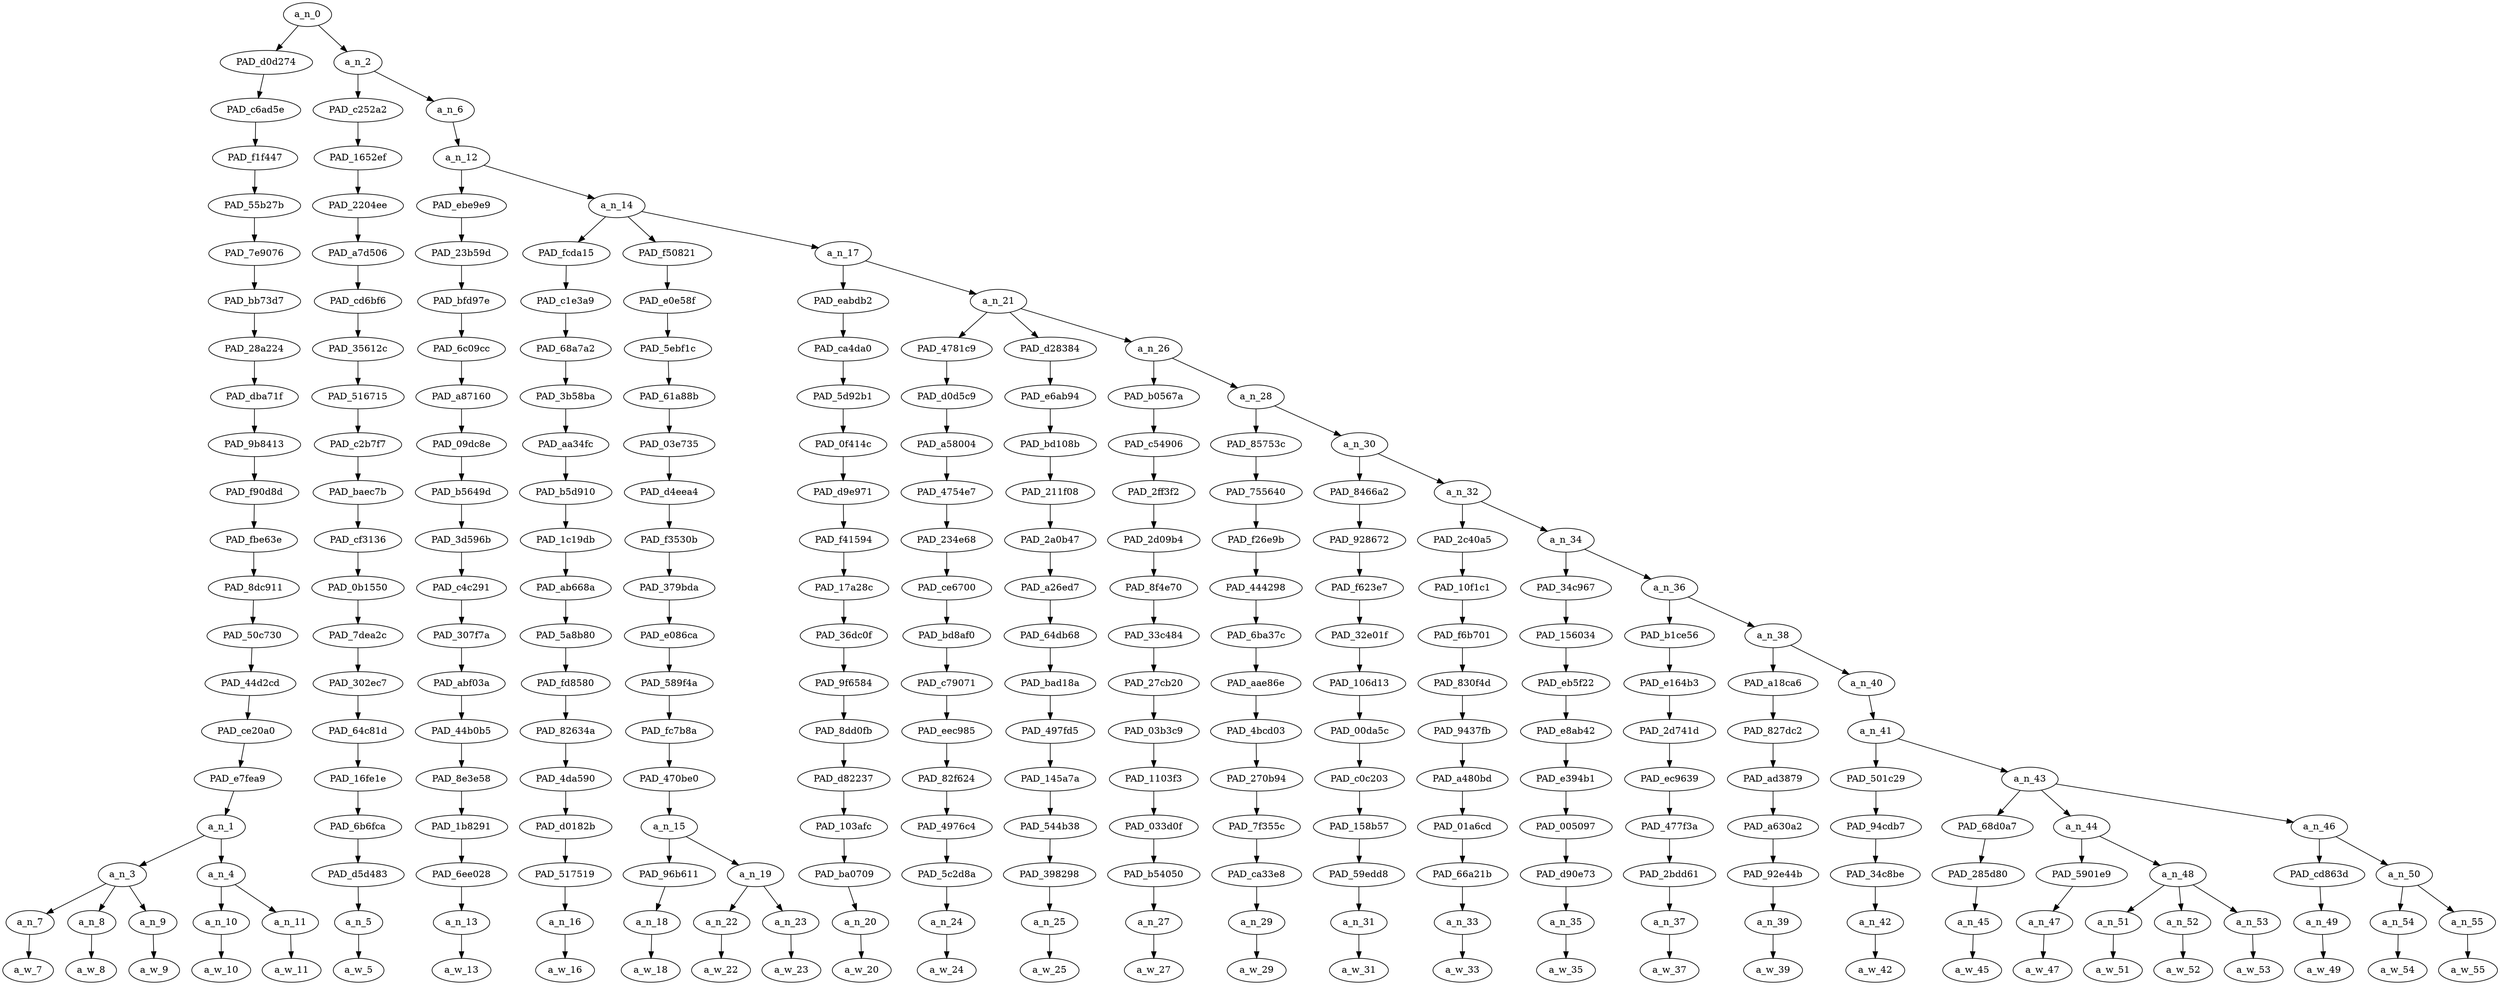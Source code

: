 strict digraph "" {
	a_n_0	[div_dir=1,
		index=0,
		level=20,
		pos="4.371597855179398,20!",
		text_span="[0, 1, 2, 3, 4, 5, 6, 7, 8, 9, 10, 11, 12, 13, 14, 15, 16, 17, 18, 19, 20, 21, 22, 23, 24, 25, 26, 27, 28, 29]",
		value=1.00000001];
	PAD_d0d274	[div_dir=1,
		index=0,
		level=19,
		pos="2.25,19!",
		text_span="[0, 1, 2, 3, 4]",
		value=0.28598703];
	a_n_0 -> PAD_d0d274;
	a_n_2	[div_dir=1,
		index=1,
		level=19,
		pos="6.493195710358796,19!",
		text_span="[5, 6, 7, 8, 9, 10, 11, 12, 13, 14, 15, 16, 17, 18, 19, 20, 21, 22, 23, 24, 25, 26, 27, 28, 29]",
		value=0.71369715];
	a_n_0 -> a_n_2;
	PAD_c6ad5e	[div_dir=1,
		index=0,
		level=18,
		pos="2.25,18!",
		text_span="[0, 1, 2, 3, 4]",
		value=0.28598703];
	PAD_d0d274 -> PAD_c6ad5e;
	PAD_f1f447	[div_dir=1,
		index=0,
		level=17,
		pos="2.25,17!",
		text_span="[0, 1, 2, 3, 4]",
		value=0.28598703];
	PAD_c6ad5e -> PAD_f1f447;
	PAD_55b27b	[div_dir=1,
		index=0,
		level=16,
		pos="2.25,16!",
		text_span="[0, 1, 2, 3, 4]",
		value=0.28598703];
	PAD_f1f447 -> PAD_55b27b;
	PAD_7e9076	[div_dir=1,
		index=0,
		level=15,
		pos="2.25,15!",
		text_span="[0, 1, 2, 3, 4]",
		value=0.28598703];
	PAD_55b27b -> PAD_7e9076;
	PAD_bb73d7	[div_dir=1,
		index=0,
		level=14,
		pos="2.25,14!",
		text_span="[0, 1, 2, 3, 4]",
		value=0.28598703];
	PAD_7e9076 -> PAD_bb73d7;
	PAD_28a224	[div_dir=1,
		index=0,
		level=13,
		pos="2.25,13!",
		text_span="[0, 1, 2, 3, 4]",
		value=0.28598703];
	PAD_bb73d7 -> PAD_28a224;
	PAD_dba71f	[div_dir=1,
		index=0,
		level=12,
		pos="2.25,12!",
		text_span="[0, 1, 2, 3, 4]",
		value=0.28598703];
	PAD_28a224 -> PAD_dba71f;
	PAD_9b8413	[div_dir=1,
		index=0,
		level=11,
		pos="2.25,11!",
		text_span="[0, 1, 2, 3, 4]",
		value=0.28598703];
	PAD_dba71f -> PAD_9b8413;
	PAD_f90d8d	[div_dir=1,
		index=0,
		level=10,
		pos="2.25,10!",
		text_span="[0, 1, 2, 3, 4]",
		value=0.28598703];
	PAD_9b8413 -> PAD_f90d8d;
	PAD_fbe63e	[div_dir=1,
		index=0,
		level=9,
		pos="2.25,9!",
		text_span="[0, 1, 2, 3, 4]",
		value=0.28598703];
	PAD_f90d8d -> PAD_fbe63e;
	PAD_8dc911	[div_dir=1,
		index=0,
		level=8,
		pos="2.25,8!",
		text_span="[0, 1, 2, 3, 4]",
		value=0.28598703];
	PAD_fbe63e -> PAD_8dc911;
	PAD_50c730	[div_dir=1,
		index=0,
		level=7,
		pos="2.25,7!",
		text_span="[0, 1, 2, 3, 4]",
		value=0.28598703];
	PAD_8dc911 -> PAD_50c730;
	PAD_44d2cd	[div_dir=1,
		index=0,
		level=6,
		pos="2.25,6!",
		text_span="[0, 1, 2, 3, 4]",
		value=0.28598703];
	PAD_50c730 -> PAD_44d2cd;
	PAD_ce20a0	[div_dir=1,
		index=0,
		level=5,
		pos="2.25,5!",
		text_span="[0, 1, 2, 3, 4]",
		value=0.28598703];
	PAD_44d2cd -> PAD_ce20a0;
	PAD_e7fea9	[div_dir=1,
		index=0,
		level=4,
		pos="2.25,4!",
		text_span="[0, 1, 2, 3, 4]",
		value=0.28598703];
	PAD_ce20a0 -> PAD_e7fea9;
	a_n_1	[div_dir=1,
		index=0,
		level=3,
		pos="2.25,3!",
		text_span="[0, 1, 2, 3, 4]",
		value=0.28598703];
	PAD_e7fea9 -> a_n_1;
	a_n_3	[div_dir=1,
		index=0,
		level=2,
		pos="1.0,2!",
		text_span="[0, 1, 2]",
		value=0.21732790];
	a_n_1 -> a_n_3;
	a_n_4	[div_dir=1,
		index=1,
		level=2,
		pos="3.5,2!",
		text_span="[3, 4]",
		value=0.06841464];
	a_n_1 -> a_n_4;
	a_n_7	[div_dir=1,
		index=0,
		level=1,
		pos="0.0,1!",
		text_span="[0]",
		value=0.05763198];
	a_n_3 -> a_n_7;
	a_n_8	[div_dir=1,
		index=1,
		level=1,
		pos="1.0,1!",
		text_span="[1]",
		value=0.07856427];
	a_n_3 -> a_n_8;
	a_n_9	[div_dir=1,
		index=2,
		level=1,
		pos="2.0,1!",
		text_span="[2]",
		value=0.08058803];
	a_n_3 -> a_n_9;
	a_w_7	[div_dir=0,
		index=0,
		level=0,
		pos="0,0!",
		text_span="[0]",
		value="<user>"];
	a_n_7 -> a_w_7;
	a_w_8	[div_dir=0,
		index=1,
		level=0,
		pos="1,0!",
		text_span="[1]",
		value="<user>1"];
	a_n_8 -> a_w_8;
	a_w_9	[div_dir=0,
		index=2,
		level=0,
		pos="2,0!",
		text_span="[2]",
		value="<user>2"];
	a_n_9 -> a_w_9;
	a_n_10	[div_dir=-1,
		index=3,
		level=1,
		pos="3.0,1!",
		text_span="[3]",
		value=0.03746697];
	a_n_4 -> a_n_10;
	a_n_11	[div_dir=1,
		index=4,
		level=1,
		pos="4.0,1!",
		text_span="[4]",
		value=0.03090818];
	a_n_4 -> a_n_11;
	a_w_10	[div_dir=0,
		index=3,
		level=0,
		pos="3,0!",
		text_span="[3]",
		value=no];
	a_n_10 -> a_w_10;
	a_w_11	[div_dir=0,
		index=4,
		level=0,
		pos="4,0!",
		text_span="[4]",
		value=one];
	a_n_11 -> a_w_11;
	PAD_c252a2	[div_dir=-1,
		index=1,
		level=18,
		pos="5.0,18!",
		text_span="[5]",
		value=0.03187290];
	a_n_2 -> PAD_c252a2;
	a_n_6	[div_dir=1,
		index=2,
		level=18,
		pos="7.986391420717593,18!",
		text_span="[6, 7, 8, 9, 10, 11, 12, 13, 14, 15, 16, 17, 18, 19, 20, 21, 22, 23, 24, 25, 26, 27, 28, 29]",
		value=0.68156994];
	a_n_2 -> a_n_6;
	PAD_1652ef	[div_dir=-1,
		index=1,
		level=17,
		pos="5.0,17!",
		text_span="[5]",
		value=0.03187290];
	PAD_c252a2 -> PAD_1652ef;
	PAD_2204ee	[div_dir=-1,
		index=1,
		level=16,
		pos="5.0,16!",
		text_span="[5]",
		value=0.03187290];
	PAD_1652ef -> PAD_2204ee;
	PAD_a7d506	[div_dir=-1,
		index=1,
		level=15,
		pos="5.0,15!",
		text_span="[5]",
		value=0.03187290];
	PAD_2204ee -> PAD_a7d506;
	PAD_cd6bf6	[div_dir=-1,
		index=1,
		level=14,
		pos="5.0,14!",
		text_span="[5]",
		value=0.03187290];
	PAD_a7d506 -> PAD_cd6bf6;
	PAD_35612c	[div_dir=-1,
		index=1,
		level=13,
		pos="5.0,13!",
		text_span="[5]",
		value=0.03187290];
	PAD_cd6bf6 -> PAD_35612c;
	PAD_516715	[div_dir=-1,
		index=1,
		level=12,
		pos="5.0,12!",
		text_span="[5]",
		value=0.03187290];
	PAD_35612c -> PAD_516715;
	PAD_c2b7f7	[div_dir=-1,
		index=1,
		level=11,
		pos="5.0,11!",
		text_span="[5]",
		value=0.03187290];
	PAD_516715 -> PAD_c2b7f7;
	PAD_baec7b	[div_dir=-1,
		index=1,
		level=10,
		pos="5.0,10!",
		text_span="[5]",
		value=0.03187290];
	PAD_c2b7f7 -> PAD_baec7b;
	PAD_cf3136	[div_dir=-1,
		index=1,
		level=9,
		pos="5.0,9!",
		text_span="[5]",
		value=0.03187290];
	PAD_baec7b -> PAD_cf3136;
	PAD_0b1550	[div_dir=-1,
		index=1,
		level=8,
		pos="5.0,8!",
		text_span="[5]",
		value=0.03187290];
	PAD_cf3136 -> PAD_0b1550;
	PAD_7dea2c	[div_dir=-1,
		index=1,
		level=7,
		pos="5.0,7!",
		text_span="[5]",
		value=0.03187290];
	PAD_0b1550 -> PAD_7dea2c;
	PAD_302ec7	[div_dir=-1,
		index=1,
		level=6,
		pos="5.0,6!",
		text_span="[5]",
		value=0.03187290];
	PAD_7dea2c -> PAD_302ec7;
	PAD_64c81d	[div_dir=-1,
		index=1,
		level=5,
		pos="5.0,5!",
		text_span="[5]",
		value=0.03187290];
	PAD_302ec7 -> PAD_64c81d;
	PAD_16fe1e	[div_dir=-1,
		index=1,
		level=4,
		pos="5.0,4!",
		text_span="[5]",
		value=0.03187290];
	PAD_64c81d -> PAD_16fe1e;
	PAD_6b6fca	[div_dir=-1,
		index=1,
		level=3,
		pos="5.0,3!",
		text_span="[5]",
		value=0.03187290];
	PAD_16fe1e -> PAD_6b6fca;
	PAD_d5d483	[div_dir=-1,
		index=2,
		level=2,
		pos="5.0,2!",
		text_span="[5]",
		value=0.03187290];
	PAD_6b6fca -> PAD_d5d483;
	a_n_5	[div_dir=-1,
		index=5,
		level=1,
		pos="5.0,1!",
		text_span="[5]",
		value=0.03187290];
	PAD_d5d483 -> a_n_5;
	a_w_5	[div_dir=0,
		index=5,
		level=0,
		pos="5,0!",
		text_span="[5]",
		value=wants];
	a_n_5 -> a_w_5;
	a_n_12	[div_dir=1,
		index=2,
		level=17,
		pos="7.986391420717593,17!",
		text_span="[6, 7, 8, 9, 10, 11, 12, 13, 14, 15, 16, 17, 18, 19, 20, 21, 22, 23, 24, 25, 26, 27, 28, 29]",
		value=0.68129082];
	a_n_6 -> a_n_12;
	PAD_ebe9e9	[div_dir=1,
		index=2,
		level=16,
		pos="6.0,16!",
		text_span="[6]",
		value=0.01851763];
	a_n_12 -> PAD_ebe9e9;
	a_n_14	[div_dir=1,
		index=3,
		level=16,
		pos="9.972782841435185,16!",
		text_span="[7, 8, 9, 10, 11, 12, 13, 14, 15, 16, 17, 18, 19, 20, 21, 22, 23, 24, 25, 26, 27, 28, 29]",
		value=0.66249408];
	a_n_12 -> a_n_14;
	PAD_23b59d	[div_dir=1,
		index=2,
		level=15,
		pos="6.0,15!",
		text_span="[6]",
		value=0.01851763];
	PAD_ebe9e9 -> PAD_23b59d;
	PAD_bfd97e	[div_dir=1,
		index=2,
		level=14,
		pos="6.0,14!",
		text_span="[6]",
		value=0.01851763];
	PAD_23b59d -> PAD_bfd97e;
	PAD_6c09cc	[div_dir=1,
		index=2,
		level=13,
		pos="6.0,13!",
		text_span="[6]",
		value=0.01851763];
	PAD_bfd97e -> PAD_6c09cc;
	PAD_a87160	[div_dir=1,
		index=2,
		level=12,
		pos="6.0,12!",
		text_span="[6]",
		value=0.01851763];
	PAD_6c09cc -> PAD_a87160;
	PAD_09dc8e	[div_dir=1,
		index=2,
		level=11,
		pos="6.0,11!",
		text_span="[6]",
		value=0.01851763];
	PAD_a87160 -> PAD_09dc8e;
	PAD_b5649d	[div_dir=1,
		index=2,
		level=10,
		pos="6.0,10!",
		text_span="[6]",
		value=0.01851763];
	PAD_09dc8e -> PAD_b5649d;
	PAD_3d596b	[div_dir=1,
		index=2,
		level=9,
		pos="6.0,9!",
		text_span="[6]",
		value=0.01851763];
	PAD_b5649d -> PAD_3d596b;
	PAD_c4c291	[div_dir=1,
		index=2,
		level=8,
		pos="6.0,8!",
		text_span="[6]",
		value=0.01851763];
	PAD_3d596b -> PAD_c4c291;
	PAD_307f7a	[div_dir=1,
		index=2,
		level=7,
		pos="6.0,7!",
		text_span="[6]",
		value=0.01851763];
	PAD_c4c291 -> PAD_307f7a;
	PAD_abf03a	[div_dir=1,
		index=2,
		level=6,
		pos="6.0,6!",
		text_span="[6]",
		value=0.01851763];
	PAD_307f7a -> PAD_abf03a;
	PAD_44b0b5	[div_dir=1,
		index=2,
		level=5,
		pos="6.0,5!",
		text_span="[6]",
		value=0.01851763];
	PAD_abf03a -> PAD_44b0b5;
	PAD_8e3e58	[div_dir=1,
		index=2,
		level=4,
		pos="6.0,4!",
		text_span="[6]",
		value=0.01851763];
	PAD_44b0b5 -> PAD_8e3e58;
	PAD_1b8291	[div_dir=1,
		index=2,
		level=3,
		pos="6.0,3!",
		text_span="[6]",
		value=0.01851763];
	PAD_8e3e58 -> PAD_1b8291;
	PAD_6ee028	[div_dir=1,
		index=3,
		level=2,
		pos="6.0,2!",
		text_span="[6]",
		value=0.01851763];
	PAD_1b8291 -> PAD_6ee028;
	a_n_13	[div_dir=1,
		index=6,
		level=1,
		pos="6.0,1!",
		text_span="[6]",
		value=0.01851763];
	PAD_6ee028 -> a_n_13;
	a_w_13	[div_dir=0,
		index=6,
		level=0,
		pos="6,0!",
		text_span="[6]",
		value=to];
	a_n_13 -> a_w_13;
	PAD_fcda15	[div_dir=1,
		index=4,
		level=15,
		pos="10.0,15!",
		text_span="[10]",
		value=0.02165930];
	a_n_14 -> PAD_fcda15;
	PAD_f50821	[div_dir=1,
		index=3,
		level=15,
		pos="7.75,15!",
		text_span="[7, 8, 9]",
		value=0.09153333];
	a_n_14 -> PAD_f50821;
	a_n_17	[div_dir=1,
		index=5,
		level=15,
		pos="12.168348524305554,15!",
		text_span="[11, 12, 13, 14, 15, 16, 17, 18, 19, 20, 21, 22, 23, 24, 25, 26, 27, 28, 29]",
		value=0.54901859];
	a_n_14 -> a_n_17;
	PAD_c1e3a9	[div_dir=1,
		index=4,
		level=14,
		pos="10.0,14!",
		text_span="[10]",
		value=0.02165930];
	PAD_fcda15 -> PAD_c1e3a9;
	PAD_68a7a2	[div_dir=1,
		index=4,
		level=13,
		pos="10.0,13!",
		text_span="[10]",
		value=0.02165930];
	PAD_c1e3a9 -> PAD_68a7a2;
	PAD_3b58ba	[div_dir=1,
		index=4,
		level=12,
		pos="10.0,12!",
		text_span="[10]",
		value=0.02165930];
	PAD_68a7a2 -> PAD_3b58ba;
	PAD_aa34fc	[div_dir=1,
		index=4,
		level=11,
		pos="10.0,11!",
		text_span="[10]",
		value=0.02165930];
	PAD_3b58ba -> PAD_aa34fc;
	PAD_b5d910	[div_dir=1,
		index=4,
		level=10,
		pos="10.0,10!",
		text_span="[10]",
		value=0.02165930];
	PAD_aa34fc -> PAD_b5d910;
	PAD_1c19db	[div_dir=1,
		index=4,
		level=9,
		pos="10.0,9!",
		text_span="[10]",
		value=0.02165930];
	PAD_b5d910 -> PAD_1c19db;
	PAD_ab668a	[div_dir=1,
		index=4,
		level=8,
		pos="10.0,8!",
		text_span="[10]",
		value=0.02165930];
	PAD_1c19db -> PAD_ab668a;
	PAD_5a8b80	[div_dir=1,
		index=4,
		level=7,
		pos="10.0,7!",
		text_span="[10]",
		value=0.02165930];
	PAD_ab668a -> PAD_5a8b80;
	PAD_fd8580	[div_dir=1,
		index=4,
		level=6,
		pos="10.0,6!",
		text_span="[10]",
		value=0.02165930];
	PAD_5a8b80 -> PAD_fd8580;
	PAD_82634a	[div_dir=1,
		index=4,
		level=5,
		pos="10.0,5!",
		text_span="[10]",
		value=0.02165930];
	PAD_fd8580 -> PAD_82634a;
	PAD_4da590	[div_dir=1,
		index=4,
		level=4,
		pos="10.0,4!",
		text_span="[10]",
		value=0.02165930];
	PAD_82634a -> PAD_4da590;
	PAD_d0182b	[div_dir=1,
		index=4,
		level=3,
		pos="10.0,3!",
		text_span="[10]",
		value=0.02165930];
	PAD_4da590 -> PAD_d0182b;
	PAD_517519	[div_dir=1,
		index=6,
		level=2,
		pos="10.0,2!",
		text_span="[10]",
		value=0.02165930];
	PAD_d0182b -> PAD_517519;
	a_n_16	[div_dir=1,
		index=10,
		level=1,
		pos="10.0,1!",
		text_span="[10]",
		value=0.02165930];
	PAD_517519 -> a_n_16;
	a_w_16	[div_dir=0,
		index=10,
		level=0,
		pos="10,0!",
		text_span="[10]",
		value=and];
	a_n_16 -> a_w_16;
	PAD_e0e58f	[div_dir=1,
		index=3,
		level=14,
		pos="7.75,14!",
		text_span="[7, 8, 9]",
		value=0.09153333];
	PAD_f50821 -> PAD_e0e58f;
	PAD_5ebf1c	[div_dir=1,
		index=3,
		level=13,
		pos="7.75,13!",
		text_span="[7, 8, 9]",
		value=0.09153333];
	PAD_e0e58f -> PAD_5ebf1c;
	PAD_61a88b	[div_dir=1,
		index=3,
		level=12,
		pos="7.75,12!",
		text_span="[7, 8, 9]",
		value=0.09153333];
	PAD_5ebf1c -> PAD_61a88b;
	PAD_03e735	[div_dir=1,
		index=3,
		level=11,
		pos="7.75,11!",
		text_span="[7, 8, 9]",
		value=0.09153333];
	PAD_61a88b -> PAD_03e735;
	PAD_d4eea4	[div_dir=1,
		index=3,
		level=10,
		pos="7.75,10!",
		text_span="[7, 8, 9]",
		value=0.09153333];
	PAD_03e735 -> PAD_d4eea4;
	PAD_f3530b	[div_dir=1,
		index=3,
		level=9,
		pos="7.75,9!",
		text_span="[7, 8, 9]",
		value=0.09153333];
	PAD_d4eea4 -> PAD_f3530b;
	PAD_379bda	[div_dir=1,
		index=3,
		level=8,
		pos="7.75,8!",
		text_span="[7, 8, 9]",
		value=0.09153333];
	PAD_f3530b -> PAD_379bda;
	PAD_e086ca	[div_dir=1,
		index=3,
		level=7,
		pos="7.75,7!",
		text_span="[7, 8, 9]",
		value=0.09153333];
	PAD_379bda -> PAD_e086ca;
	PAD_589f4a	[div_dir=1,
		index=3,
		level=6,
		pos="7.75,6!",
		text_span="[7, 8, 9]",
		value=0.09153333];
	PAD_e086ca -> PAD_589f4a;
	PAD_fc7b8a	[div_dir=1,
		index=3,
		level=5,
		pos="7.75,5!",
		text_span="[7, 8, 9]",
		value=0.09153333];
	PAD_589f4a -> PAD_fc7b8a;
	PAD_470be0	[div_dir=1,
		index=3,
		level=4,
		pos="7.75,4!",
		text_span="[7, 8, 9]",
		value=0.09153333];
	PAD_fc7b8a -> PAD_470be0;
	a_n_15	[div_dir=1,
		index=3,
		level=3,
		pos="7.75,3!",
		text_span="[7, 8, 9]",
		value=0.09153333];
	PAD_470be0 -> a_n_15;
	PAD_96b611	[div_dir=-1,
		index=4,
		level=2,
		pos="7.0,2!",
		text_span="[7]",
		value=0.02413528];
	a_n_15 -> PAD_96b611;
	a_n_19	[div_dir=1,
		index=5,
		level=2,
		pos="8.5,2!",
		text_span="[8, 9]",
		value=0.06735272];
	a_n_15 -> a_n_19;
	a_n_18	[div_dir=-1,
		index=7,
		level=1,
		pos="7.0,1!",
		text_span="[7]",
		value=0.02413528];
	PAD_96b611 -> a_n_18;
	a_w_18	[div_dir=0,
		index=7,
		level=0,
		pos="7,0!",
		text_span="[7]",
		value=leave];
	a_n_18 -> a_w_18;
	a_n_22	[div_dir=1,
		index=8,
		level=1,
		pos="8.0,1!",
		text_span="[8]",
		value=0.02496626];
	a_n_19 -> a_n_22;
	a_n_23	[div_dir=1,
		index=9,
		level=1,
		pos="9.0,1!",
		text_span="[9]",
		value=0.04231120];
	a_n_19 -> a_n_23;
	a_w_22	[div_dir=0,
		index=8,
		level=0,
		pos="8,0!",
		text_span="[8]",
		value=one1];
	a_n_22 -> a_w_22;
	a_w_23	[div_dir=0,
		index=9,
		level=0,
		pos="9,0!",
		text_span="[9]",
		value=homeland];
	a_n_23 -> a_w_23;
	PAD_eabdb2	[div_dir=1,
		index=5,
		level=14,
		pos="11.0,14!",
		text_span="[11]",
		value=0.01918373];
	a_n_17 -> PAD_eabdb2;
	a_n_21	[div_dir=1,
		index=6,
		level=14,
		pos="13.336697048611109,14!",
		text_span="[12, 13, 14, 15, 16, 17, 18, 19, 20, 21, 22, 23, 24, 25, 26, 27, 28, 29]",
		value=0.52955263];
	a_n_17 -> a_n_21;
	PAD_ca4da0	[div_dir=1,
		index=5,
		level=13,
		pos="11.0,13!",
		text_span="[11]",
		value=0.01918373];
	PAD_eabdb2 -> PAD_ca4da0;
	PAD_5d92b1	[div_dir=1,
		index=5,
		level=12,
		pos="11.0,12!",
		text_span="[11]",
		value=0.01918373];
	PAD_ca4da0 -> PAD_5d92b1;
	PAD_0f414c	[div_dir=1,
		index=5,
		level=11,
		pos="11.0,11!",
		text_span="[11]",
		value=0.01918373];
	PAD_5d92b1 -> PAD_0f414c;
	PAD_d9e971	[div_dir=1,
		index=5,
		level=10,
		pos="11.0,10!",
		text_span="[11]",
		value=0.01918373];
	PAD_0f414c -> PAD_d9e971;
	PAD_f41594	[div_dir=1,
		index=5,
		level=9,
		pos="11.0,9!",
		text_span="[11]",
		value=0.01918373];
	PAD_d9e971 -> PAD_f41594;
	PAD_17a28c	[div_dir=1,
		index=5,
		level=8,
		pos="11.0,8!",
		text_span="[11]",
		value=0.01918373];
	PAD_f41594 -> PAD_17a28c;
	PAD_36dc0f	[div_dir=1,
		index=5,
		level=7,
		pos="11.0,7!",
		text_span="[11]",
		value=0.01918373];
	PAD_17a28c -> PAD_36dc0f;
	PAD_9f6584	[div_dir=1,
		index=5,
		level=6,
		pos="11.0,6!",
		text_span="[11]",
		value=0.01918373];
	PAD_36dc0f -> PAD_9f6584;
	PAD_8dd0fb	[div_dir=1,
		index=5,
		level=5,
		pos="11.0,5!",
		text_span="[11]",
		value=0.01918373];
	PAD_9f6584 -> PAD_8dd0fb;
	PAD_d82237	[div_dir=1,
		index=5,
		level=4,
		pos="11.0,4!",
		text_span="[11]",
		value=0.01918373];
	PAD_8dd0fb -> PAD_d82237;
	PAD_103afc	[div_dir=1,
		index=5,
		level=3,
		pos="11.0,3!",
		text_span="[11]",
		value=0.01918373];
	PAD_d82237 -> PAD_103afc;
	PAD_ba0709	[div_dir=1,
		index=7,
		level=2,
		pos="11.0,2!",
		text_span="[11]",
		value=0.01918373];
	PAD_103afc -> PAD_ba0709;
	a_n_20	[div_dir=1,
		index=11,
		level=1,
		pos="11.0,1!",
		text_span="[11]",
		value=0.01918373];
	PAD_ba0709 -> a_n_20;
	a_w_20	[div_dir=0,
		index=11,
		level=0,
		pos="11,0!",
		text_span="[11]",
		value=go];
	a_n_20 -> a_w_20;
	PAD_4781c9	[div_dir=1,
		index=6,
		level=13,
		pos="12.0,13!",
		text_span="[12]",
		value=0.02596235];
	a_n_21 -> PAD_4781c9;
	PAD_d28384	[div_dir=1,
		index=7,
		level=13,
		pos="13.0,13!",
		text_span="[13]",
		value=0.02461613];
	a_n_21 -> PAD_d28384;
	a_n_26	[div_dir=1,
		index=8,
		level=13,
		pos="15.010091145833332,13!",
		text_span="[14, 15, 16, 17, 18, 19, 20, 21, 22, 23, 24, 25, 26, 27, 28, 29]",
		value=0.47869577];
	a_n_21 -> a_n_26;
	PAD_d0d5c9	[div_dir=1,
		index=6,
		level=12,
		pos="12.0,12!",
		text_span="[12]",
		value=0.02596235];
	PAD_4781c9 -> PAD_d0d5c9;
	PAD_a58004	[div_dir=1,
		index=6,
		level=11,
		pos="12.0,11!",
		text_span="[12]",
		value=0.02596235];
	PAD_d0d5c9 -> PAD_a58004;
	PAD_4754e7	[div_dir=1,
		index=6,
		level=10,
		pos="12.0,10!",
		text_span="[12]",
		value=0.02596235];
	PAD_a58004 -> PAD_4754e7;
	PAD_234e68	[div_dir=1,
		index=6,
		level=9,
		pos="12.0,9!",
		text_span="[12]",
		value=0.02596235];
	PAD_4754e7 -> PAD_234e68;
	PAD_ce6700	[div_dir=1,
		index=6,
		level=8,
		pos="12.0,8!",
		text_span="[12]",
		value=0.02596235];
	PAD_234e68 -> PAD_ce6700;
	PAD_bd8af0	[div_dir=1,
		index=6,
		level=7,
		pos="12.0,7!",
		text_span="[12]",
		value=0.02596235];
	PAD_ce6700 -> PAD_bd8af0;
	PAD_c79071	[div_dir=1,
		index=6,
		level=6,
		pos="12.0,6!",
		text_span="[12]",
		value=0.02596235];
	PAD_bd8af0 -> PAD_c79071;
	PAD_eec985	[div_dir=1,
		index=6,
		level=5,
		pos="12.0,5!",
		text_span="[12]",
		value=0.02596235];
	PAD_c79071 -> PAD_eec985;
	PAD_82f624	[div_dir=1,
		index=6,
		level=4,
		pos="12.0,4!",
		text_span="[12]",
		value=0.02596235];
	PAD_eec985 -> PAD_82f624;
	PAD_4976c4	[div_dir=1,
		index=6,
		level=3,
		pos="12.0,3!",
		text_span="[12]",
		value=0.02596235];
	PAD_82f624 -> PAD_4976c4;
	PAD_5c2d8a	[div_dir=1,
		index=8,
		level=2,
		pos="12.0,2!",
		text_span="[12]",
		value=0.02596235];
	PAD_4976c4 -> PAD_5c2d8a;
	a_n_24	[div_dir=1,
		index=12,
		level=1,
		pos="12.0,1!",
		text_span="[12]",
		value=0.02596235];
	PAD_5c2d8a -> a_n_24;
	a_w_24	[div_dir=0,
		index=12,
		level=0,
		pos="12,0!",
		text_span="[12]",
		value=somewhere];
	a_n_24 -> a_w_24;
	PAD_e6ab94	[div_dir=1,
		index=7,
		level=12,
		pos="13.0,12!",
		text_span="[13]",
		value=0.02461613];
	PAD_d28384 -> PAD_e6ab94;
	PAD_bd108b	[div_dir=1,
		index=7,
		level=11,
		pos="13.0,11!",
		text_span="[13]",
		value=0.02461613];
	PAD_e6ab94 -> PAD_bd108b;
	PAD_211f08	[div_dir=1,
		index=7,
		level=10,
		pos="13.0,10!",
		text_span="[13]",
		value=0.02461613];
	PAD_bd108b -> PAD_211f08;
	PAD_2a0b47	[div_dir=1,
		index=7,
		level=9,
		pos="13.0,9!",
		text_span="[13]",
		value=0.02461613];
	PAD_211f08 -> PAD_2a0b47;
	PAD_a26ed7	[div_dir=1,
		index=7,
		level=8,
		pos="13.0,8!",
		text_span="[13]",
		value=0.02461613];
	PAD_2a0b47 -> PAD_a26ed7;
	PAD_64db68	[div_dir=1,
		index=7,
		level=7,
		pos="13.0,7!",
		text_span="[13]",
		value=0.02461613];
	PAD_a26ed7 -> PAD_64db68;
	PAD_bad18a	[div_dir=1,
		index=7,
		level=6,
		pos="13.0,6!",
		text_span="[13]",
		value=0.02461613];
	PAD_64db68 -> PAD_bad18a;
	PAD_497fd5	[div_dir=1,
		index=7,
		level=5,
		pos="13.0,5!",
		text_span="[13]",
		value=0.02461613];
	PAD_bad18a -> PAD_497fd5;
	PAD_145a7a	[div_dir=1,
		index=7,
		level=4,
		pos="13.0,4!",
		text_span="[13]",
		value=0.02461613];
	PAD_497fd5 -> PAD_145a7a;
	PAD_544b38	[div_dir=1,
		index=7,
		level=3,
		pos="13.0,3!",
		text_span="[13]",
		value=0.02461613];
	PAD_145a7a -> PAD_544b38;
	PAD_398298	[div_dir=1,
		index=9,
		level=2,
		pos="13.0,2!",
		text_span="[13]",
		value=0.02461613];
	PAD_544b38 -> PAD_398298;
	a_n_25	[div_dir=1,
		index=13,
		level=1,
		pos="13.0,1!",
		text_span="[13]",
		value=0.02461613];
	PAD_398298 -> a_n_25;
	a_w_25	[div_dir=0,
		index=13,
		level=0,
		pos="13,0!",
		text_span="[13]",
		value=because];
	a_n_25 -> a_w_25;
	PAD_b0567a	[div_dir=1,
		index=8,
		level=12,
		pos="14.0,12!",
		text_span="[14]",
		value=0.02318127];
	a_n_26 -> PAD_b0567a;
	a_n_28	[div_dir=1,
		index=9,
		level=12,
		pos="16.020182291666664,12!",
		text_span="[15, 16, 17, 18, 19, 20, 21, 22, 23, 24, 25, 26, 27, 28, 29]",
		value=0.45527798];
	a_n_26 -> a_n_28;
	PAD_c54906	[div_dir=1,
		index=8,
		level=11,
		pos="14.0,11!",
		text_span="[14]",
		value=0.02318127];
	PAD_b0567a -> PAD_c54906;
	PAD_2ff3f2	[div_dir=1,
		index=8,
		level=10,
		pos="14.0,10!",
		text_span="[14]",
		value=0.02318127];
	PAD_c54906 -> PAD_2ff3f2;
	PAD_2d09b4	[div_dir=1,
		index=8,
		level=9,
		pos="14.0,9!",
		text_span="[14]",
		value=0.02318127];
	PAD_2ff3f2 -> PAD_2d09b4;
	PAD_8f4e70	[div_dir=1,
		index=8,
		level=8,
		pos="14.0,8!",
		text_span="[14]",
		value=0.02318127];
	PAD_2d09b4 -> PAD_8f4e70;
	PAD_33c484	[div_dir=1,
		index=8,
		level=7,
		pos="14.0,7!",
		text_span="[14]",
		value=0.02318127];
	PAD_8f4e70 -> PAD_33c484;
	PAD_27cb20	[div_dir=1,
		index=8,
		level=6,
		pos="14.0,6!",
		text_span="[14]",
		value=0.02318127];
	PAD_33c484 -> PAD_27cb20;
	PAD_03b3c9	[div_dir=1,
		index=8,
		level=5,
		pos="14.0,5!",
		text_span="[14]",
		value=0.02318127];
	PAD_27cb20 -> PAD_03b3c9;
	PAD_1103f3	[div_dir=1,
		index=8,
		level=4,
		pos="14.0,4!",
		text_span="[14]",
		value=0.02318127];
	PAD_03b3c9 -> PAD_1103f3;
	PAD_033d0f	[div_dir=1,
		index=8,
		level=3,
		pos="14.0,3!",
		text_span="[14]",
		value=0.02318127];
	PAD_1103f3 -> PAD_033d0f;
	PAD_b54050	[div_dir=1,
		index=10,
		level=2,
		pos="14.0,2!",
		text_span="[14]",
		value=0.02318127];
	PAD_033d0f -> PAD_b54050;
	a_n_27	[div_dir=1,
		index=14,
		level=1,
		pos="14.0,1!",
		text_span="[14]",
		value=0.02318127];
	PAD_b54050 -> a_n_27;
	a_w_27	[div_dir=0,
		index=14,
		level=0,
		pos="14,0!",
		text_span="[14]",
		value=they];
	a_n_27 -> a_w_27;
	PAD_85753c	[div_dir=1,
		index=9,
		level=11,
		pos="15.0,11!",
		text_span="[15]",
		value=0.02203816];
	a_n_28 -> PAD_85753c;
	a_n_30	[div_dir=1,
		index=10,
		level=11,
		pos="17.040364583333332,11!",
		text_span="[16, 17, 18, 19, 20, 21, 22, 23, 24, 25, 26, 27, 28, 29]",
		value=0.43303099];
	a_n_28 -> a_n_30;
	PAD_755640	[div_dir=1,
		index=9,
		level=10,
		pos="15.0,10!",
		text_span="[15]",
		value=0.02203816];
	PAD_85753c -> PAD_755640;
	PAD_f26e9b	[div_dir=1,
		index=9,
		level=9,
		pos="15.0,9!",
		text_span="[15]",
		value=0.02203816];
	PAD_755640 -> PAD_f26e9b;
	PAD_444298	[div_dir=1,
		index=9,
		level=8,
		pos="15.0,8!",
		text_span="[15]",
		value=0.02203816];
	PAD_f26e9b -> PAD_444298;
	PAD_6ba37c	[div_dir=1,
		index=9,
		level=7,
		pos="15.0,7!",
		text_span="[15]",
		value=0.02203816];
	PAD_444298 -> PAD_6ba37c;
	PAD_aae86e	[div_dir=1,
		index=9,
		level=6,
		pos="15.0,6!",
		text_span="[15]",
		value=0.02203816];
	PAD_6ba37c -> PAD_aae86e;
	PAD_4bcd03	[div_dir=1,
		index=9,
		level=5,
		pos="15.0,5!",
		text_span="[15]",
		value=0.02203816];
	PAD_aae86e -> PAD_4bcd03;
	PAD_270b94	[div_dir=1,
		index=9,
		level=4,
		pos="15.0,4!",
		text_span="[15]",
		value=0.02203816];
	PAD_4bcd03 -> PAD_270b94;
	PAD_7f355c	[div_dir=1,
		index=9,
		level=3,
		pos="15.0,3!",
		text_span="[15]",
		value=0.02203816];
	PAD_270b94 -> PAD_7f355c;
	PAD_ca33e8	[div_dir=1,
		index=11,
		level=2,
		pos="15.0,2!",
		text_span="[15]",
		value=0.02203816];
	PAD_7f355c -> PAD_ca33e8;
	a_n_29	[div_dir=1,
		index=15,
		level=1,
		pos="15.0,1!",
		text_span="[15]",
		value=0.02203816];
	PAD_ca33e8 -> a_n_29;
	a_w_29	[div_dir=0,
		index=15,
		level=0,
		pos="15,0!",
		text_span="[15]",
		value=were];
	a_n_29 -> a_w_29;
	PAD_8466a2	[div_dir=-1,
		index=10,
		level=10,
		pos="16.0,10!",
		text_span="[16]",
		value=0.03110978];
	a_n_30 -> PAD_8466a2;
	a_n_32	[div_dir=1,
		index=11,
		level=10,
		pos="18.080729166666664,10!",
		text_span="[17, 18, 19, 20, 21, 22, 23, 24, 25, 26, 27, 28, 29]",
		value=0.40173466];
	a_n_30 -> a_n_32;
	PAD_928672	[div_dir=-1,
		index=10,
		level=9,
		pos="16.0,9!",
		text_span="[16]",
		value=0.03110978];
	PAD_8466a2 -> PAD_928672;
	PAD_f623e7	[div_dir=-1,
		index=10,
		level=8,
		pos="16.0,8!",
		text_span="[16]",
		value=0.03110978];
	PAD_928672 -> PAD_f623e7;
	PAD_32e01f	[div_dir=-1,
		index=10,
		level=7,
		pos="16.0,7!",
		text_span="[16]",
		value=0.03110978];
	PAD_f623e7 -> PAD_32e01f;
	PAD_106d13	[div_dir=-1,
		index=10,
		level=6,
		pos="16.0,6!",
		text_span="[16]",
		value=0.03110978];
	PAD_32e01f -> PAD_106d13;
	PAD_00da5c	[div_dir=-1,
		index=10,
		level=5,
		pos="16.0,5!",
		text_span="[16]",
		value=0.03110978];
	PAD_106d13 -> PAD_00da5c;
	PAD_c0c203	[div_dir=-1,
		index=10,
		level=4,
		pos="16.0,4!",
		text_span="[16]",
		value=0.03110978];
	PAD_00da5c -> PAD_c0c203;
	PAD_158b57	[div_dir=-1,
		index=10,
		level=3,
		pos="16.0,3!",
		text_span="[16]",
		value=0.03110978];
	PAD_c0c203 -> PAD_158b57;
	PAD_59edd8	[div_dir=-1,
		index=12,
		level=2,
		pos="16.0,2!",
		text_span="[16]",
		value=0.03110978];
	PAD_158b57 -> PAD_59edd8;
	a_n_31	[div_dir=-1,
		index=16,
		level=1,
		pos="16.0,1!",
		text_span="[16]",
		value=0.03110978];
	PAD_59edd8 -> a_n_31;
	a_w_31	[div_dir=0,
		index=16,
		level=0,
		pos="16,0!",
		text_span="[16]",
		value=forced];
	a_n_31 -> a_w_31;
	PAD_2c40a5	[div_dir=1,
		index=11,
		level=9,
		pos="17.0,9!",
		text_span="[17]",
		value=0.05543512];
	a_n_32 -> PAD_2c40a5;
	a_n_34	[div_dir=1,
		index=12,
		level=9,
		pos="19.161458333333332,9!",
		text_span="[18, 19, 20, 21, 22, 23, 24, 25, 26, 27, 28, 29]",
		value=0.34610159];
	a_n_32 -> a_n_34;
	PAD_10f1c1	[div_dir=1,
		index=11,
		level=8,
		pos="17.0,8!",
		text_span="[17]",
		value=0.05543512];
	PAD_2c40a5 -> PAD_10f1c1;
	PAD_f6b701	[div_dir=1,
		index=11,
		level=7,
		pos="17.0,7!",
		text_span="[17]",
		value=0.05543512];
	PAD_10f1c1 -> PAD_f6b701;
	PAD_830f4d	[div_dir=1,
		index=11,
		level=6,
		pos="17.0,6!",
		text_span="[17]",
		value=0.05543512];
	PAD_f6b701 -> PAD_830f4d;
	PAD_9437fb	[div_dir=1,
		index=11,
		level=5,
		pos="17.0,5!",
		text_span="[17]",
		value=0.05543512];
	PAD_830f4d -> PAD_9437fb;
	PAD_a480bd	[div_dir=1,
		index=11,
		level=4,
		pos="17.0,4!",
		text_span="[17]",
		value=0.05543512];
	PAD_9437fb -> PAD_a480bd;
	PAD_01a6cd	[div_dir=1,
		index=11,
		level=3,
		pos="17.0,3!",
		text_span="[17]",
		value=0.05543512];
	PAD_a480bd -> PAD_01a6cd;
	PAD_66a21b	[div_dir=1,
		index=13,
		level=2,
		pos="17.0,2!",
		text_span="[17]",
		value=0.05543512];
	PAD_01a6cd -> PAD_66a21b;
	a_n_33	[div_dir=1,
		index=17,
		level=1,
		pos="17.0,1!",
		text_span="[17]",
		value=0.05543512];
	PAD_66a21b -> a_n_33;
	a_w_33	[div_dir=0,
		index=17,
		level=0,
		pos="17,0!",
		text_span="[17]",
		value=thats];
	a_n_33 -> a_w_33;
	PAD_34c967	[div_dir=1,
		index=12,
		level=8,
		pos="18.0,8!",
		text_span="[18]",
		value=0.02637715];
	a_n_34 -> PAD_34c967;
	a_n_36	[div_dir=1,
		index=13,
		level=8,
		pos="20.322916666666664,8!",
		text_span="[19, 20, 21, 22, 23, 24, 25, 26, 27, 28, 29]",
		value=0.31958754];
	a_n_34 -> a_n_36;
	PAD_156034	[div_dir=1,
		index=12,
		level=7,
		pos="18.0,7!",
		text_span="[18]",
		value=0.02637715];
	PAD_34c967 -> PAD_156034;
	PAD_eb5f22	[div_dir=1,
		index=12,
		level=6,
		pos="18.0,6!",
		text_span="[18]",
		value=0.02637715];
	PAD_156034 -> PAD_eb5f22;
	PAD_e8ab42	[div_dir=1,
		index=12,
		level=5,
		pos="18.0,5!",
		text_span="[18]",
		value=0.02637715];
	PAD_eb5f22 -> PAD_e8ab42;
	PAD_e394b1	[div_dir=1,
		index=12,
		level=4,
		pos="18.0,4!",
		text_span="[18]",
		value=0.02637715];
	PAD_e8ab42 -> PAD_e394b1;
	PAD_005097	[div_dir=1,
		index=12,
		level=3,
		pos="18.0,3!",
		text_span="[18]",
		value=0.02637715];
	PAD_e394b1 -> PAD_005097;
	PAD_d90e73	[div_dir=1,
		index=14,
		level=2,
		pos="18.0,2!",
		text_span="[18]",
		value=0.02637715];
	PAD_005097 -> PAD_d90e73;
	a_n_35	[div_dir=1,
		index=18,
		level=1,
		pos="18.0,1!",
		text_span="[18]",
		value=0.02637715];
	PAD_d90e73 -> a_n_35;
	a_w_35	[div_dir=0,
		index=18,
		level=0,
		pos="18,0!",
		text_span="[18]",
		value=why];
	a_n_35 -> a_w_35;
	PAD_b1ce56	[div_dir=1,
		index=13,
		level=7,
		pos="19.0,7!",
		text_span="[19]",
		value=0.02449345];
	a_n_36 -> PAD_b1ce56;
	a_n_38	[div_dir=1,
		index=14,
		level=7,
		pos="21.645833333333332,7!",
		text_span="[20, 21, 22, 23, 24, 25, 26, 27, 28, 29]",
		value=0.29496128];
	a_n_36 -> a_n_38;
	PAD_e164b3	[div_dir=1,
		index=13,
		level=6,
		pos="19.0,6!",
		text_span="[19]",
		value=0.02449345];
	PAD_b1ce56 -> PAD_e164b3;
	PAD_2d741d	[div_dir=1,
		index=13,
		level=5,
		pos="19.0,5!",
		text_span="[19]",
		value=0.02449345];
	PAD_e164b3 -> PAD_2d741d;
	PAD_ec9639	[div_dir=1,
		index=13,
		level=4,
		pos="19.0,4!",
		text_span="[19]",
		value=0.02449345];
	PAD_2d741d -> PAD_ec9639;
	PAD_477f3a	[div_dir=1,
		index=13,
		level=3,
		pos="19.0,3!",
		text_span="[19]",
		value=0.02449345];
	PAD_ec9639 -> PAD_477f3a;
	PAD_2bdd61	[div_dir=1,
		index=15,
		level=2,
		pos="19.0,2!",
		text_span="[19]",
		value=0.02449345];
	PAD_477f3a -> PAD_2bdd61;
	a_n_37	[div_dir=1,
		index=19,
		level=1,
		pos="19.0,1!",
		text_span="[19]",
		value=0.02449345];
	PAD_2bdd61 -> a_n_37;
	a_w_37	[div_dir=0,
		index=19,
		level=0,
		pos="19,0!",
		text_span="[19]",
		value=they1];
	a_n_37 -> a_w_37;
	PAD_a18ca6	[div_dir=1,
		index=14,
		level=6,
		pos="20.0,6!",
		text_span="[20]",
		value=0.01893477];
	a_n_38 -> PAD_a18ca6;
	a_n_40	[div_dir=1,
		index=15,
		level=6,
		pos="23.291666666666664,6!",
		text_span="[21, 22, 23, 24, 25, 26, 27, 28, 29]",
		value=0.27597103];
	a_n_38 -> a_n_40;
	PAD_827dc2	[div_dir=1,
		index=14,
		level=5,
		pos="20.0,5!",
		text_span="[20]",
		value=0.01893477];
	PAD_a18ca6 -> PAD_827dc2;
	PAD_ad3879	[div_dir=1,
		index=14,
		level=4,
		pos="20.0,4!",
		text_span="[20]",
		value=0.01893477];
	PAD_827dc2 -> PAD_ad3879;
	PAD_a630a2	[div_dir=1,
		index=14,
		level=3,
		pos="20.0,3!",
		text_span="[20]",
		value=0.01893477];
	PAD_ad3879 -> PAD_a630a2;
	PAD_92e44b	[div_dir=1,
		index=16,
		level=2,
		pos="20.0,2!",
		text_span="[20]",
		value=0.01893477];
	PAD_a630a2 -> PAD_92e44b;
	a_n_39	[div_dir=1,
		index=20,
		level=1,
		pos="20.0,1!",
		text_span="[20]",
		value=0.01893477];
	PAD_92e44b -> a_n_39;
	a_w_39	[div_dir=0,
		index=20,
		level=0,
		pos="20,0!",
		text_span="[20]",
		value=had];
	a_n_39 -> a_w_39;
	a_n_41	[div_dir=1,
		index=15,
		level=5,
		pos="23.291666666666664,5!",
		text_span="[21, 22, 23, 24, 25, 26, 27, 28, 29]",
		value=0.27591353];
	a_n_40 -> a_n_41;
	PAD_501c29	[div_dir=1,
		index=15,
		level=4,
		pos="21.0,4!",
		text_span="[21]",
		value=0.01765221];
	a_n_41 -> PAD_501c29;
	a_n_43	[div_dir=1,
		index=16,
		level=4,
		pos="25.583333333333332,4!",
		text_span="[22, 23, 24, 25, 26, 27, 28, 29]",
		value=0.25820381];
	a_n_41 -> a_n_43;
	PAD_94cdb7	[div_dir=1,
		index=15,
		level=3,
		pos="21.0,3!",
		text_span="[21]",
		value=0.01765221];
	PAD_501c29 -> PAD_94cdb7;
	PAD_34c8be	[div_dir=1,
		index=17,
		level=2,
		pos="21.0,2!",
		text_span="[21]",
		value=0.01765221];
	PAD_94cdb7 -> PAD_34c8be;
	a_n_42	[div_dir=1,
		index=21,
		level=1,
		pos="21.0,1!",
		text_span="[21]",
		value=0.01765221];
	PAD_34c8be -> a_n_42;
	a_w_42	[div_dir=0,
		index=21,
		level=0,
		pos="21,0!",
		text_span="[21]",
		value=to1];
	a_n_42 -> a_w_42;
	PAD_68d0a7	[div_dir=1,
		index=17,
		level=3,
		pos="26.0,3!",
		text_span="[26]",
		value=0.02640889];
	a_n_43 -> PAD_68d0a7;
	a_n_44	[div_dir=1,
		index=16,
		level=3,
		pos="23.0,3!",
		text_span="[22, 23, 24, 25]",
		value=0.10324788];
	a_n_43 -> a_n_44;
	a_n_46	[div_dir=-1,
		index=18,
		level=3,
		pos="27.75,3!",
		text_span="[27, 28, 29]",
		value=0.12852202];
	a_n_43 -> a_n_46;
	PAD_285d80	[div_dir=1,
		index=20,
		level=2,
		pos="26.0,2!",
		text_span="[26]",
		value=0.02640889];
	PAD_68d0a7 -> PAD_285d80;
	a_n_45	[div_dir=1,
		index=26,
		level=1,
		pos="26.0,1!",
		text_span="[26]",
		value=0.02640889];
	PAD_285d80 -> a_n_45;
	a_w_45	[div_dir=0,
		index=26,
		level=0,
		pos="26,0!",
		text_span="[26]",
		value=and1];
	a_n_45 -> a_w_45;
	PAD_5901e9	[div_dir=1,
		index=18,
		level=2,
		pos="22.0,2!",
		text_span="[22]",
		value=0.02157961];
	a_n_44 -> PAD_5901e9;
	a_n_48	[div_dir=1,
		index=19,
		level=2,
		pos="24.0,2!",
		text_span="[23, 24, 25]",
		value=0.08160624];
	a_n_44 -> a_n_48;
	a_n_47	[div_dir=1,
		index=22,
		level=1,
		pos="22.0,1!",
		text_span="[22]",
		value=0.02157961];
	PAD_5901e9 -> a_n_47;
	a_w_47	[div_dir=0,
		index=22,
		level=0,
		pos="22,0!",
		text_span="[22]",
		value=leave1];
	a_n_47 -> a_w_47;
	a_n_51	[div_dir=1,
		index=23,
		level=1,
		pos="23.0,1!",
		text_span="[23]",
		value=0.02735842];
	a_n_48 -> a_n_51;
	a_n_52	[div_dir=1,
		index=24,
		level=1,
		pos="24.0,1!",
		text_span="[24]",
		value=0.02655876];
	a_n_48 -> a_n_52;
	a_n_53	[div_dir=-1,
		index=25,
		level=1,
		pos="25.0,1!",
		text_span="[25]",
		value=0.02765059];
	a_n_48 -> a_n_53;
	a_w_51	[div_dir=0,
		index=23,
		level=0,
		pos="23,0!",
		text_span="[23]",
		value=their];
	a_n_51 -> a_w_51;
	a_w_52	[div_dir=0,
		index=24,
		level=0,
		pos="24,0!",
		text_span="[24]",
		value=home];
	a_n_52 -> a_w_52;
	a_w_53	[div_dir=0,
		index=25,
		level=0,
		pos="25,0!",
		text_span="[25]",
		value=land];
	a_n_53 -> a_w_53;
	PAD_cd863d	[div_dir=-1,
		index=21,
		level=2,
		pos="27.0,2!",
		text_span="[27]",
		value=0.04691952];
	a_n_46 -> PAD_cd863d;
	a_n_50	[div_dir=1,
		index=22,
		level=2,
		pos="28.5,2!",
		text_span="[28, 29]",
		value=0.08148158];
	a_n_46 -> a_n_50;
	a_n_49	[div_dir=-1,
		index=27,
		level=1,
		pos="27.0,1!",
		text_span="[27]",
		value=0.04691952];
	PAD_cd863d -> a_n_49;
	a_w_49	[div_dir=0,
		index=27,
		level=0,
		pos="27,0!",
		text_span="[27]",
		value=roam];
	a_n_49 -> a_w_49;
	a_n_54	[div_dir=1,
		index=28,
		level=1,
		pos="28.0,1!",
		text_span="[28]",
		value=0.03465695];
	a_n_50 -> a_n_54;
	a_n_55	[div_dir=-1,
		index=29,
		level=1,
		pos="29.0,1!",
		text_span="[29]",
		value=0.04680311];
	a_n_50 -> a_n_55;
	a_w_54	[div_dir=0,
		index=28,
		level=0,
		pos="28,0!",
		text_span="[28]",
		value=like];
	a_n_54 -> a_w_54;
	a_w_55	[div_dir=0,
		index=29,
		level=0,
		pos="29,0!",
		text_span="[29]",
		value=refugee];
	a_n_55 -> a_w_55;
}
